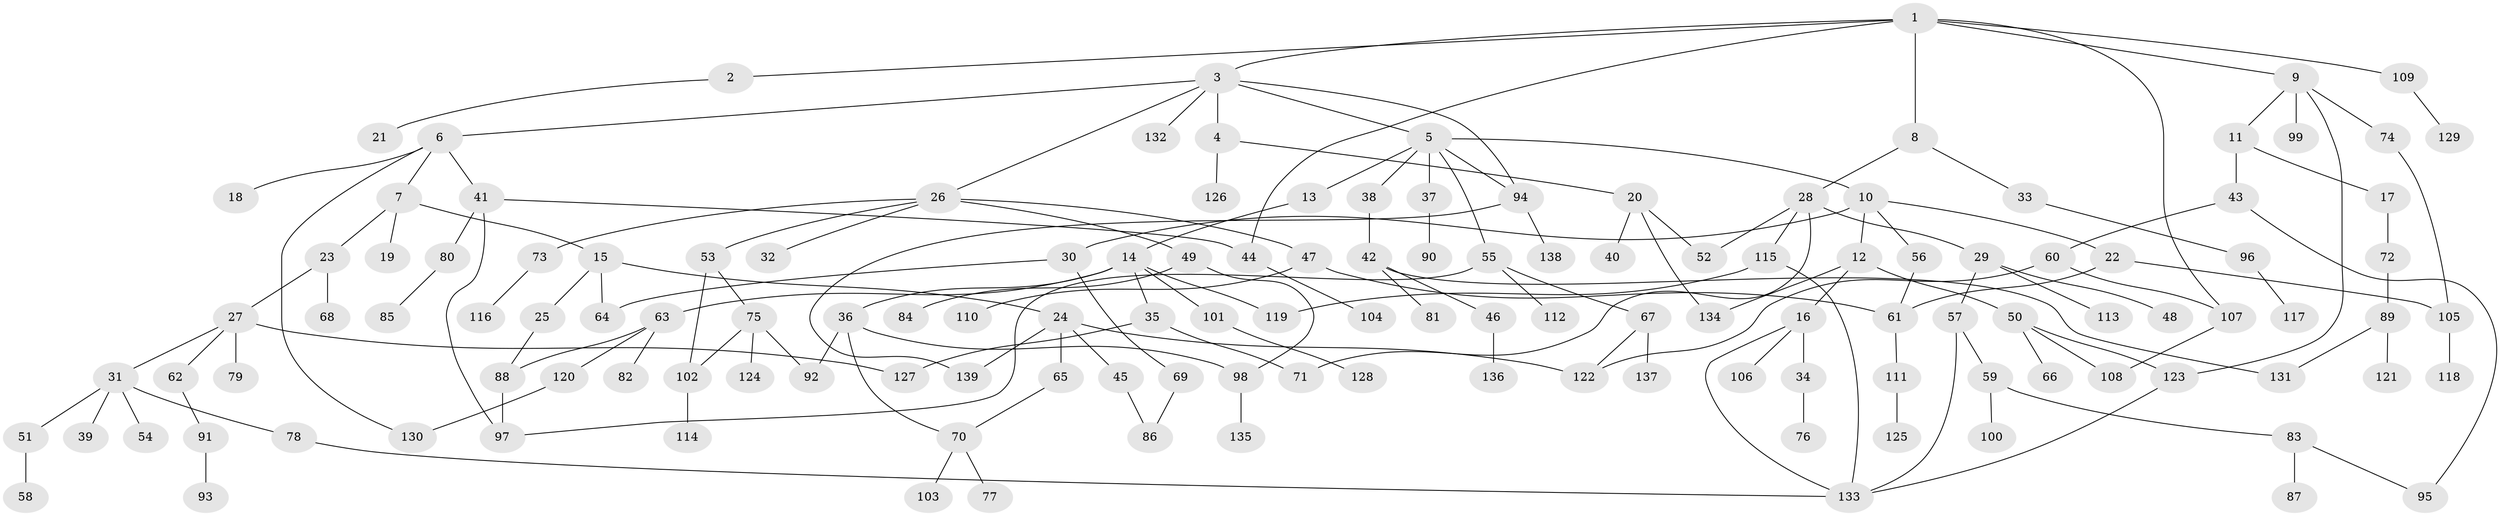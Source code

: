 // coarse degree distribution, {7: 0.03225806451612903, 1: 0.3763440860215054, 10: 0.021505376344086023, 2: 0.22580645161290322, 5: 0.06451612903225806, 3: 0.15053763440860216, 6: 0.03225806451612903, 4: 0.08602150537634409, 8: 0.010752688172043012}
// Generated by graph-tools (version 1.1) at 2025/51/02/27/25 19:51:36]
// undirected, 139 vertices, 170 edges
graph export_dot {
graph [start="1"]
  node [color=gray90,style=filled];
  1;
  2;
  3;
  4;
  5;
  6;
  7;
  8;
  9;
  10;
  11;
  12;
  13;
  14;
  15;
  16;
  17;
  18;
  19;
  20;
  21;
  22;
  23;
  24;
  25;
  26;
  27;
  28;
  29;
  30;
  31;
  32;
  33;
  34;
  35;
  36;
  37;
  38;
  39;
  40;
  41;
  42;
  43;
  44;
  45;
  46;
  47;
  48;
  49;
  50;
  51;
  52;
  53;
  54;
  55;
  56;
  57;
  58;
  59;
  60;
  61;
  62;
  63;
  64;
  65;
  66;
  67;
  68;
  69;
  70;
  71;
  72;
  73;
  74;
  75;
  76;
  77;
  78;
  79;
  80;
  81;
  82;
  83;
  84;
  85;
  86;
  87;
  88;
  89;
  90;
  91;
  92;
  93;
  94;
  95;
  96;
  97;
  98;
  99;
  100;
  101;
  102;
  103;
  104;
  105;
  106;
  107;
  108;
  109;
  110;
  111;
  112;
  113;
  114;
  115;
  116;
  117;
  118;
  119;
  120;
  121;
  122;
  123;
  124;
  125;
  126;
  127;
  128;
  129;
  130;
  131;
  132;
  133;
  134;
  135;
  136;
  137;
  138;
  139;
  1 -- 2;
  1 -- 3;
  1 -- 8;
  1 -- 9;
  1 -- 44;
  1 -- 109;
  1 -- 107;
  2 -- 21;
  3 -- 4;
  3 -- 5;
  3 -- 6;
  3 -- 26;
  3 -- 132;
  3 -- 94;
  4 -- 20;
  4 -- 126;
  5 -- 10;
  5 -- 13;
  5 -- 37;
  5 -- 38;
  5 -- 55;
  5 -- 94;
  6 -- 7;
  6 -- 18;
  6 -- 41;
  6 -- 130;
  7 -- 15;
  7 -- 19;
  7 -- 23;
  8 -- 28;
  8 -- 33;
  9 -- 11;
  9 -- 74;
  9 -- 99;
  9 -- 123;
  10 -- 12;
  10 -- 22;
  10 -- 30;
  10 -- 56;
  11 -- 17;
  11 -- 43;
  12 -- 16;
  12 -- 50;
  12 -- 134;
  13 -- 14;
  14 -- 35;
  14 -- 36;
  14 -- 63;
  14 -- 101;
  14 -- 119;
  15 -- 24;
  15 -- 25;
  15 -- 64;
  16 -- 34;
  16 -- 106;
  16 -- 133;
  17 -- 72;
  20 -- 40;
  20 -- 134;
  20 -- 52;
  22 -- 61;
  22 -- 105;
  23 -- 27;
  23 -- 68;
  24 -- 45;
  24 -- 65;
  24 -- 139;
  24 -- 122;
  25 -- 88;
  26 -- 32;
  26 -- 47;
  26 -- 49;
  26 -- 53;
  26 -- 73;
  27 -- 31;
  27 -- 62;
  27 -- 79;
  27 -- 127;
  28 -- 29;
  28 -- 52;
  28 -- 115;
  28 -- 71;
  29 -- 48;
  29 -- 57;
  29 -- 113;
  30 -- 69;
  30 -- 64;
  31 -- 39;
  31 -- 51;
  31 -- 54;
  31 -- 78;
  33 -- 96;
  34 -- 76;
  35 -- 71;
  35 -- 127;
  36 -- 70;
  36 -- 98;
  36 -- 92;
  37 -- 90;
  38 -- 42;
  41 -- 80;
  41 -- 44;
  41 -- 97;
  42 -- 46;
  42 -- 81;
  42 -- 131;
  43 -- 60;
  43 -- 95;
  44 -- 104;
  45 -- 86;
  46 -- 136;
  47 -- 110;
  47 -- 61;
  49 -- 84;
  49 -- 98;
  50 -- 66;
  50 -- 108;
  50 -- 123;
  51 -- 58;
  53 -- 75;
  53 -- 102;
  55 -- 67;
  55 -- 112;
  55 -- 97;
  56 -- 61;
  57 -- 59;
  57 -- 133;
  59 -- 83;
  59 -- 100;
  60 -- 107;
  60 -- 122;
  61 -- 111;
  62 -- 91;
  63 -- 82;
  63 -- 120;
  63 -- 88;
  65 -- 70;
  67 -- 137;
  67 -- 122;
  69 -- 86;
  70 -- 77;
  70 -- 103;
  72 -- 89;
  73 -- 116;
  74 -- 105;
  75 -- 92;
  75 -- 102;
  75 -- 124;
  78 -- 133;
  80 -- 85;
  83 -- 87;
  83 -- 95;
  88 -- 97;
  89 -- 121;
  89 -- 131;
  91 -- 93;
  94 -- 138;
  94 -- 139;
  96 -- 117;
  98 -- 135;
  101 -- 128;
  102 -- 114;
  105 -- 118;
  107 -- 108;
  109 -- 129;
  111 -- 125;
  115 -- 119;
  115 -- 133;
  120 -- 130;
  123 -- 133;
}
